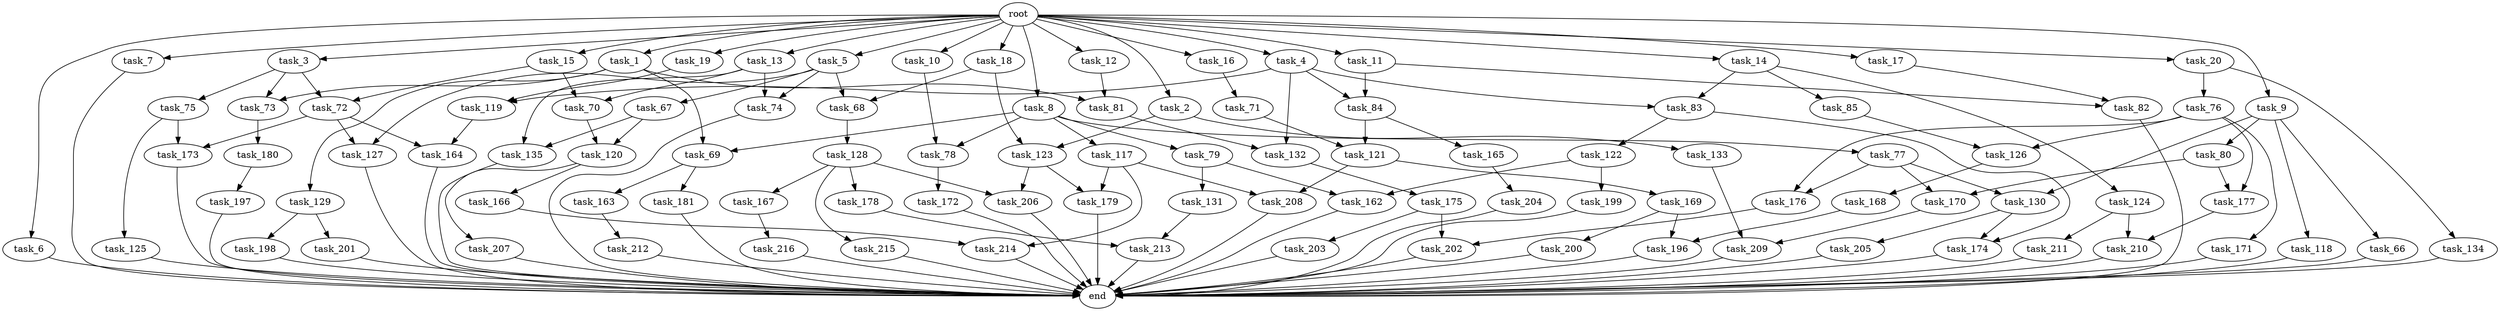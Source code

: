 digraph G {
  root [size="0.000000"];
  task_1 [size="10.240000"];
  task_2 [size="10.240000"];
  task_3 [size="10.240000"];
  task_4 [size="10.240000"];
  task_5 [size="10.240000"];
  task_6 [size="10.240000"];
  task_7 [size="10.240000"];
  task_8 [size="10.240000"];
  task_9 [size="10.240000"];
  task_10 [size="10.240000"];
  task_11 [size="10.240000"];
  task_12 [size="10.240000"];
  task_13 [size="10.240000"];
  task_14 [size="10.240000"];
  task_15 [size="10.240000"];
  task_16 [size="10.240000"];
  task_17 [size="10.240000"];
  task_18 [size="10.240000"];
  task_19 [size="10.240000"];
  task_20 [size="10.240000"];
  task_66 [size="3092376453.120000"];
  task_67 [size="773094113.280000"];
  task_68 [size="6270652252.160000"];
  task_69 [size="1116691496.960000"];
  task_70 [size="4466765987.840000"];
  task_71 [size="6957847019.520000"];
  task_72 [size="8589934592.000000"];
  task_73 [size="6270652252.160000"];
  task_74 [size="2147483648.000000"];
  task_75 [size="5497558138.880000"];
  task_76 [size="5497558138.880000"];
  task_77 [size="343597383.680000"];
  task_78 [size="1717986918.400000"];
  task_79 [size="343597383.680000"];
  task_80 [size="3092376453.120000"];
  task_81 [size="1116691496.960000"];
  task_82 [size="14087492730.880001"];
  task_83 [size="6356551598.080000"];
  task_84 [size="9706626088.960001"];
  task_85 [size="2147483648.000000"];
  task_117 [size="343597383.680000"];
  task_118 [size="3092376453.120000"];
  task_119 [size="8418135900.160000"];
  task_120 [size="4294967296.000000"];
  task_121 [size="7301444403.200000"];
  task_122 [size="4209067950.080000"];
  task_123 [size="5841155522.560000"];
  task_124 [size="2147483648.000000"];
  task_125 [size="8589934592.000000"];
  task_126 [size="14087492730.880001"];
  task_127 [size="1546188226.560000"];
  task_128 [size="3092376453.120000"];
  task_129 [size="773094113.280000"];
  task_130 [size="7301444403.200000"];
  task_131 [size="6957847019.520000"];
  task_132 [size="5583457484.800000"];
  task_133 [size="343597383.680000"];
  task_134 [size="5497558138.880000"];
  task_135 [size="3521873182.720000"];
  task_162 [size="15547781611.520000"];
  task_163 [size="1374389534.720000"];
  task_164 [size="1546188226.560000"];
  task_165 [size="4209067950.080000"];
  task_166 [size="1374389534.720000"];
  task_167 [size="5497558138.880000"];
  task_168 [size="6957847019.520000"];
  task_169 [size="343597383.680000"];
  task_170 [size="6356551598.080000"];
  task_171 [size="5497558138.880000"];
  task_172 [size="6957847019.520000"];
  task_173 [size="9363028705.280001"];
  task_174 [size="5583457484.800000"];
  task_175 [size="343597383.680000"];
  task_176 [size="9706626088.960001"];
  task_177 [size="7645041786.880000"];
  task_178 [size="5497558138.880000"];
  task_179 [size="2491081031.680000"];
  task_180 [size="8589934592.000000"];
  task_181 [size="1374389534.720000"];
  task_196 [size="9964324126.719999"];
  task_197 [size="5497558138.880000"];
  task_198 [size="3092376453.120000"];
  task_199 [size="8589934592.000000"];
  task_200 [size="8589934592.000000"];
  task_201 [size="3092376453.120000"];
  task_202 [size="2920577761.280000"];
  task_203 [size="773094113.280000"];
  task_204 [size="2147483648.000000"];
  task_205 [size="1374389534.720000"];
  task_206 [size="7645041786.880000"];
  task_207 [size="1374389534.720000"];
  task_208 [size="687194767.360000"];
  task_209 [size="3865470566.400000"];
  task_210 [size="3865470566.400000"];
  task_211 [size="3092376453.120000"];
  task_212 [size="3092376453.120000"];
  task_213 [size="10050223472.639999"];
  task_214 [size="687194767.360000"];
  task_215 [size="5497558138.880000"];
  task_216 [size="773094113.280000"];
  end [size="0.000000"];

  root -> task_1 [size="1.000000"];
  root -> task_2 [size="1.000000"];
  root -> task_3 [size="1.000000"];
  root -> task_4 [size="1.000000"];
  root -> task_5 [size="1.000000"];
  root -> task_6 [size="1.000000"];
  root -> task_7 [size="1.000000"];
  root -> task_8 [size="1.000000"];
  root -> task_9 [size="1.000000"];
  root -> task_10 [size="1.000000"];
  root -> task_11 [size="1.000000"];
  root -> task_12 [size="1.000000"];
  root -> task_13 [size="1.000000"];
  root -> task_14 [size="1.000000"];
  root -> task_15 [size="1.000000"];
  root -> task_16 [size="1.000000"];
  root -> task_17 [size="1.000000"];
  root -> task_18 [size="1.000000"];
  root -> task_19 [size="1.000000"];
  root -> task_20 [size="1.000000"];
  task_1 -> task_69 [size="75497472.000000"];
  task_1 -> task_73 [size="75497472.000000"];
  task_1 -> task_81 [size="75497472.000000"];
  task_1 -> task_129 [size="75497472.000000"];
  task_2 -> task_123 [size="33554432.000000"];
  task_2 -> task_133 [size="33554432.000000"];
  task_3 -> task_72 [size="536870912.000000"];
  task_3 -> task_73 [size="536870912.000000"];
  task_3 -> task_75 [size="536870912.000000"];
  task_4 -> task_83 [size="411041792.000000"];
  task_4 -> task_84 [size="411041792.000000"];
  task_4 -> task_119 [size="411041792.000000"];
  task_4 -> task_132 [size="411041792.000000"];
  task_5 -> task_67 [size="75497472.000000"];
  task_5 -> task_68 [size="75497472.000000"];
  task_5 -> task_74 [size="75497472.000000"];
  task_5 -> task_127 [size="75497472.000000"];
  task_6 -> end [size="1.000000"];
  task_7 -> end [size="1.000000"];
  task_8 -> task_69 [size="33554432.000000"];
  task_8 -> task_77 [size="33554432.000000"];
  task_8 -> task_78 [size="33554432.000000"];
  task_8 -> task_79 [size="33554432.000000"];
  task_8 -> task_117 [size="33554432.000000"];
  task_9 -> task_66 [size="301989888.000000"];
  task_9 -> task_80 [size="301989888.000000"];
  task_9 -> task_118 [size="301989888.000000"];
  task_9 -> task_130 [size="301989888.000000"];
  task_10 -> task_78 [size="134217728.000000"];
  task_11 -> task_82 [size="536870912.000000"];
  task_11 -> task_84 [size="536870912.000000"];
  task_12 -> task_81 [size="33554432.000000"];
  task_13 -> task_70 [size="134217728.000000"];
  task_13 -> task_74 [size="134217728.000000"];
  task_13 -> task_135 [size="134217728.000000"];
  task_14 -> task_83 [size="209715200.000000"];
  task_14 -> task_85 [size="209715200.000000"];
  task_14 -> task_124 [size="209715200.000000"];
  task_15 -> task_70 [size="301989888.000000"];
  task_15 -> task_72 [size="301989888.000000"];
  task_16 -> task_71 [size="679477248.000000"];
  task_17 -> task_82 [size="838860800.000000"];
  task_18 -> task_68 [size="536870912.000000"];
  task_18 -> task_123 [size="536870912.000000"];
  task_19 -> task_119 [size="411041792.000000"];
  task_20 -> task_76 [size="536870912.000000"];
  task_20 -> task_134 [size="536870912.000000"];
  task_66 -> end [size="1.000000"];
  task_67 -> task_120 [size="209715200.000000"];
  task_67 -> task_135 [size="209715200.000000"];
  task_68 -> task_128 [size="301989888.000000"];
  task_69 -> task_163 [size="134217728.000000"];
  task_69 -> task_181 [size="134217728.000000"];
  task_70 -> task_120 [size="209715200.000000"];
  task_71 -> task_121 [size="301989888.000000"];
  task_72 -> task_127 [size="75497472.000000"];
  task_72 -> task_164 [size="75497472.000000"];
  task_72 -> task_173 [size="75497472.000000"];
  task_73 -> task_180 [size="838860800.000000"];
  task_74 -> end [size="1.000000"];
  task_75 -> task_125 [size="838860800.000000"];
  task_75 -> task_173 [size="838860800.000000"];
  task_76 -> task_126 [size="536870912.000000"];
  task_76 -> task_171 [size="536870912.000000"];
  task_76 -> task_176 [size="536870912.000000"];
  task_76 -> task_177 [size="536870912.000000"];
  task_77 -> task_130 [size="411041792.000000"];
  task_77 -> task_170 [size="411041792.000000"];
  task_77 -> task_176 [size="411041792.000000"];
  task_78 -> task_172 [size="679477248.000000"];
  task_79 -> task_131 [size="679477248.000000"];
  task_79 -> task_162 [size="679477248.000000"];
  task_80 -> task_170 [size="209715200.000000"];
  task_80 -> task_177 [size="209715200.000000"];
  task_81 -> task_132 [size="134217728.000000"];
  task_82 -> end [size="1.000000"];
  task_83 -> task_122 [size="411041792.000000"];
  task_83 -> task_174 [size="411041792.000000"];
  task_84 -> task_121 [size="411041792.000000"];
  task_84 -> task_165 [size="411041792.000000"];
  task_85 -> task_126 [size="838860800.000000"];
  task_117 -> task_179 [size="33554432.000000"];
  task_117 -> task_208 [size="33554432.000000"];
  task_117 -> task_214 [size="33554432.000000"];
  task_118 -> end [size="1.000000"];
  task_119 -> task_164 [size="75497472.000000"];
  task_120 -> task_166 [size="134217728.000000"];
  task_120 -> task_207 [size="134217728.000000"];
  task_121 -> task_169 [size="33554432.000000"];
  task_121 -> task_208 [size="33554432.000000"];
  task_122 -> task_162 [size="838860800.000000"];
  task_122 -> task_199 [size="838860800.000000"];
  task_123 -> task_179 [size="209715200.000000"];
  task_123 -> task_206 [size="209715200.000000"];
  task_124 -> task_210 [size="301989888.000000"];
  task_124 -> task_211 [size="301989888.000000"];
  task_125 -> end [size="1.000000"];
  task_126 -> task_168 [size="679477248.000000"];
  task_127 -> end [size="1.000000"];
  task_128 -> task_167 [size="536870912.000000"];
  task_128 -> task_178 [size="536870912.000000"];
  task_128 -> task_206 [size="536870912.000000"];
  task_128 -> task_215 [size="536870912.000000"];
  task_129 -> task_198 [size="301989888.000000"];
  task_129 -> task_201 [size="301989888.000000"];
  task_130 -> task_174 [size="134217728.000000"];
  task_130 -> task_205 [size="134217728.000000"];
  task_131 -> task_213 [size="301989888.000000"];
  task_132 -> task_175 [size="33554432.000000"];
  task_133 -> task_209 [size="301989888.000000"];
  task_134 -> end [size="1.000000"];
  task_135 -> end [size="1.000000"];
  task_162 -> end [size="1.000000"];
  task_163 -> task_212 [size="301989888.000000"];
  task_164 -> end [size="1.000000"];
  task_165 -> task_204 [size="209715200.000000"];
  task_166 -> task_214 [size="33554432.000000"];
  task_167 -> task_216 [size="75497472.000000"];
  task_168 -> task_196 [size="134217728.000000"];
  task_169 -> task_196 [size="838860800.000000"];
  task_169 -> task_200 [size="838860800.000000"];
  task_170 -> task_209 [size="75497472.000000"];
  task_171 -> end [size="1.000000"];
  task_172 -> end [size="1.000000"];
  task_173 -> end [size="1.000000"];
  task_174 -> end [size="1.000000"];
  task_175 -> task_202 [size="75497472.000000"];
  task_175 -> task_203 [size="75497472.000000"];
  task_176 -> task_202 [size="209715200.000000"];
  task_177 -> task_210 [size="75497472.000000"];
  task_178 -> task_213 [size="679477248.000000"];
  task_179 -> end [size="1.000000"];
  task_180 -> task_197 [size="536870912.000000"];
  task_181 -> end [size="1.000000"];
  task_196 -> end [size="1.000000"];
  task_197 -> end [size="1.000000"];
  task_198 -> end [size="1.000000"];
  task_199 -> end [size="1.000000"];
  task_200 -> end [size="1.000000"];
  task_201 -> end [size="1.000000"];
  task_202 -> end [size="1.000000"];
  task_203 -> end [size="1.000000"];
  task_204 -> end [size="1.000000"];
  task_205 -> end [size="1.000000"];
  task_206 -> end [size="1.000000"];
  task_207 -> end [size="1.000000"];
  task_208 -> end [size="1.000000"];
  task_209 -> end [size="1.000000"];
  task_210 -> end [size="1.000000"];
  task_211 -> end [size="1.000000"];
  task_212 -> end [size="1.000000"];
  task_213 -> end [size="1.000000"];
  task_214 -> end [size="1.000000"];
  task_215 -> end [size="1.000000"];
  task_216 -> end [size="1.000000"];
}
